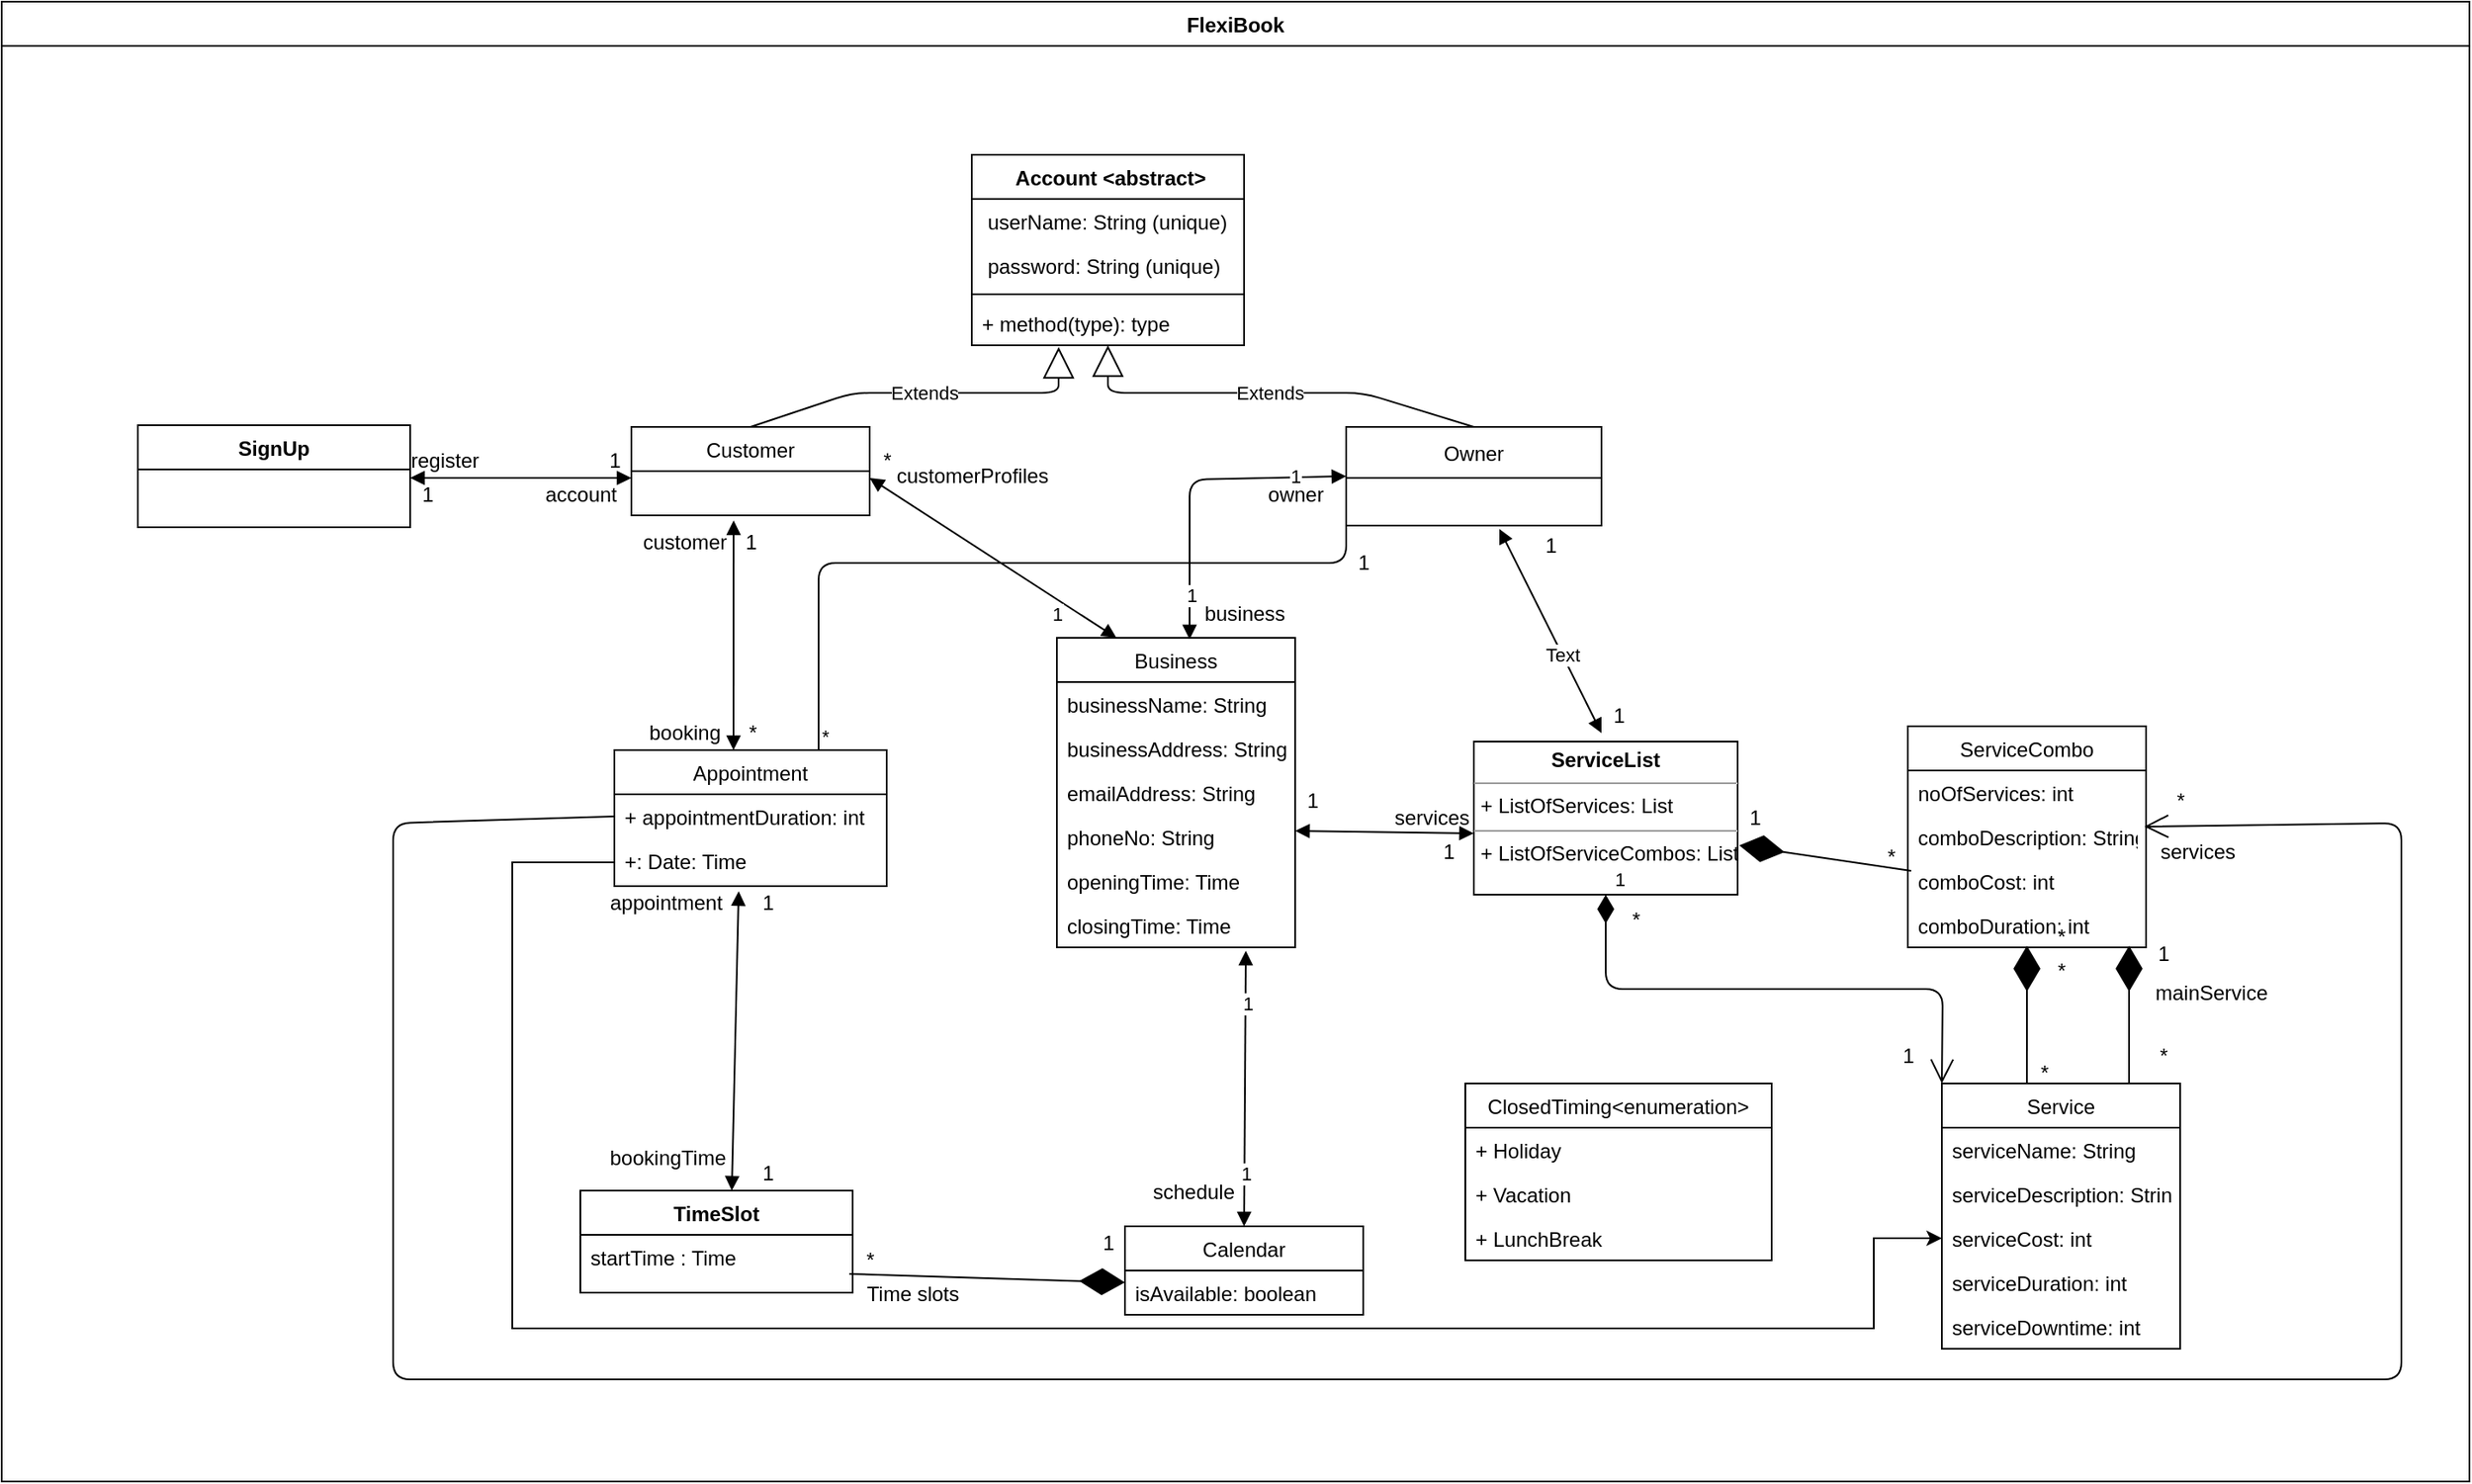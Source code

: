 <mxfile version="13.7.6" type="github">
  <diagram id="C5RBs43oDa-KdzZeNtuy" name="Page-1">
    <mxGraphModel dx="1897" dy="1768" grid="1" gridSize="10" guides="1" tooltips="1" connect="1" arrows="1" fold="1" page="1" pageScale="1" pageWidth="827" pageHeight="1169" math="0" shadow="0">
      <root>
        <mxCell id="WIyWlLk6GJQsqaUBKTNV-0" />
        <mxCell id="WIyWlLk6GJQsqaUBKTNV-1" parent="WIyWlLk6GJQsqaUBKTNV-0" />
        <mxCell id="4uIu9ykmhGfuSScnUjSW-2" value=" Account &lt;abstract&gt;" style="swimlane;fontStyle=1;align=center;verticalAlign=top;childLayout=stackLayout;horizontal=1;startSize=26;horizontalStack=0;resizeParent=1;resizeParentMax=0;resizeLast=0;collapsible=1;marginBottom=0;" parent="WIyWlLk6GJQsqaUBKTNV-1" vertex="1">
          <mxGeometry x="340" y="20" width="160" height="112" as="geometry" />
        </mxCell>
        <mxCell id="4uIu9ykmhGfuSScnUjSW-3" value=" userName: String (unique)" style="text;strokeColor=none;fillColor=none;align=left;verticalAlign=top;spacingLeft=4;spacingRight=4;overflow=hidden;rotatable=0;points=[[0,0.5],[1,0.5]];portConstraint=eastwest;" parent="4uIu9ykmhGfuSScnUjSW-2" vertex="1">
          <mxGeometry y="26" width="160" height="26" as="geometry" />
        </mxCell>
        <mxCell id="4uIu9ykmhGfuSScnUjSW-35" value=" password: String (unique)" style="text;strokeColor=none;fillColor=none;align=left;verticalAlign=top;spacingLeft=4;spacingRight=4;overflow=hidden;rotatable=0;points=[[0,0.5],[1,0.5]];portConstraint=eastwest;" parent="4uIu9ykmhGfuSScnUjSW-2" vertex="1">
          <mxGeometry y="52" width="160" height="26" as="geometry" />
        </mxCell>
        <mxCell id="4uIu9ykmhGfuSScnUjSW-4" value="" style="line;strokeWidth=1;fillColor=none;align=left;verticalAlign=middle;spacingTop=-1;spacingLeft=3;spacingRight=3;rotatable=0;labelPosition=right;points=[];portConstraint=eastwest;" parent="4uIu9ykmhGfuSScnUjSW-2" vertex="1">
          <mxGeometry y="78" width="160" height="8" as="geometry" />
        </mxCell>
        <mxCell id="4uIu9ykmhGfuSScnUjSW-5" value="+ method(type): type" style="text;strokeColor=none;fillColor=none;align=left;verticalAlign=top;spacingLeft=4;spacingRight=4;overflow=hidden;rotatable=0;points=[[0,0.5],[1,0.5]];portConstraint=eastwest;" parent="4uIu9ykmhGfuSScnUjSW-2" vertex="1">
          <mxGeometry y="86" width="160" height="26" as="geometry" />
        </mxCell>
        <mxCell id="_-MEUpcnaaFTLm9YJ5IT-0" value="Extends" style="endArrow=block;endSize=16;endFill=0;html=1;exitX=0.5;exitY=0;exitDx=0;exitDy=0;entryX=0.319;entryY=1.038;entryDx=0;entryDy=0;entryPerimeter=0;" parent="WIyWlLk6GJQsqaUBKTNV-1" source="4uIu9ykmhGfuSScnUjSW-6" target="4uIu9ykmhGfuSScnUjSW-5" edge="1">
          <mxGeometry width="160" relative="1" as="geometry">
            <mxPoint x="280" y="160" as="sourcePoint" />
            <mxPoint x="440" y="160" as="targetPoint" />
            <Array as="points">
              <mxPoint x="270" y="160" />
              <mxPoint x="391" y="160" />
            </Array>
          </mxGeometry>
        </mxCell>
        <mxCell id="_-MEUpcnaaFTLm9YJ5IT-1" value="Extends" style="endArrow=block;endSize=16;endFill=0;html=1;exitX=0.5;exitY=0;exitDx=0;exitDy=0;" parent="WIyWlLk6GJQsqaUBKTNV-1" source="4uIu9ykmhGfuSScnUjSW-10" target="4uIu9ykmhGfuSScnUjSW-2" edge="1">
          <mxGeometry width="160" relative="1" as="geometry">
            <mxPoint x="550" y="90" as="sourcePoint" />
            <mxPoint x="710" y="90" as="targetPoint" />
            <Array as="points">
              <mxPoint x="570" y="160" />
              <mxPoint x="420" y="160" />
            </Array>
            <mxPoint as="offset" />
          </mxGeometry>
        </mxCell>
        <mxCell id="_-MEUpcnaaFTLm9YJ5IT-2" value="" style="endArrow=block;startArrow=block;endFill=1;startFill=1;html=1;exitX=0.557;exitY=0.005;exitDx=0;exitDy=0;exitPerimeter=0;entryX=0;entryY=0.5;entryDx=0;entryDy=0;" parent="WIyWlLk6GJQsqaUBKTNV-1" source="4uIu9ykmhGfuSScnUjSW-14" target="4uIu9ykmhGfuSScnUjSW-10" edge="1">
          <mxGeometry width="160" relative="1" as="geometry">
            <mxPoint x="380" y="260" as="sourcePoint" />
            <mxPoint x="538.95" y="210.988" as="targetPoint" />
            <Array as="points">
              <mxPoint x="468" y="211" />
            </Array>
          </mxGeometry>
        </mxCell>
        <mxCell id="_-MEUpcnaaFTLm9YJ5IT-3" value="1" style="edgeLabel;html=1;align=center;verticalAlign=middle;resizable=0;points=[];" parent="_-MEUpcnaaFTLm9YJ5IT-2" vertex="1" connectable="0">
          <mxGeometry x="0.675" y="1" relative="1" as="geometry">
            <mxPoint as="offset" />
          </mxGeometry>
        </mxCell>
        <mxCell id="_-MEUpcnaaFTLm9YJ5IT-4" value="1" style="edgeLabel;html=1;align=center;verticalAlign=middle;resizable=0;points=[];" parent="_-MEUpcnaaFTLm9YJ5IT-2" vertex="1" connectable="0">
          <mxGeometry x="-0.715" y="-1" relative="1" as="geometry">
            <mxPoint as="offset" />
          </mxGeometry>
        </mxCell>
        <mxCell id="_-MEUpcnaaFTLm9YJ5IT-11" value="" style="endArrow=block;startArrow=block;endFill=1;startFill=1;html=1;entryX=0.5;entryY=0;entryDx=0;entryDy=0;exitX=0.793;exitY=1.077;exitDx=0;exitDy=0;exitPerimeter=0;" parent="WIyWlLk6GJQsqaUBKTNV-1" source="4uIu9ykmhGfuSScnUjSW-17" target="4uIu9ykmhGfuSScnUjSW-30" edge="1">
          <mxGeometry width="160" relative="1" as="geometry">
            <mxPoint x="310" y="340" as="sourcePoint" />
            <mxPoint x="470" y="340" as="targetPoint" />
          </mxGeometry>
        </mxCell>
        <mxCell id="_-MEUpcnaaFTLm9YJ5IT-13" value="1" style="edgeLabel;html=1;align=center;verticalAlign=middle;resizable=0;points=[];" parent="_-MEUpcnaaFTLm9YJ5IT-11" vertex="1" connectable="0">
          <mxGeometry x="0.618" y="1" relative="1" as="geometry">
            <mxPoint as="offset" />
          </mxGeometry>
        </mxCell>
        <mxCell id="_-MEUpcnaaFTLm9YJ5IT-14" value="1" style="edgeLabel;html=1;align=center;verticalAlign=middle;resizable=0;points=[];" parent="_-MEUpcnaaFTLm9YJ5IT-11" vertex="1" connectable="0">
          <mxGeometry x="-0.618" y="1" relative="1" as="geometry">
            <mxPoint as="offset" />
          </mxGeometry>
        </mxCell>
        <mxCell id="BtP4Y1UAHiLXtkDwJknN-4" value="" style="endArrow=diamondThin;endFill=1;endSize=24;html=1;entryX=0.5;entryY=0.962;entryDx=0;entryDy=0;entryPerimeter=0;exitX=0.357;exitY=0;exitDx=0;exitDy=0;exitPerimeter=0;" parent="WIyWlLk6GJQsqaUBKTNV-1" source="4uIu9ykmhGfuSScnUjSW-22" target="4uIu9ykmhGfuSScnUjSW-29" edge="1">
          <mxGeometry width="160" relative="1" as="geometry">
            <mxPoint x="900" y="620" as="sourcePoint" />
            <mxPoint x="680" y="440" as="targetPoint" />
          </mxGeometry>
        </mxCell>
        <mxCell id="BtP4Y1UAHiLXtkDwJknN-15" value="" style="endArrow=block;startArrow=block;endFill=1;startFill=1;html=1;exitX=0.429;exitY=1.115;exitDx=0;exitDy=0;exitPerimeter=0;" parent="WIyWlLk6GJQsqaUBKTNV-1" edge="1">
          <mxGeometry width="160" relative="1" as="geometry">
            <mxPoint x="200.06" y="234.99" as="sourcePoint" />
            <mxPoint x="200" y="370" as="targetPoint" />
          </mxGeometry>
        </mxCell>
        <mxCell id="BtP4Y1UAHiLXtkDwJknN-16" value="" style="endArrow=diamondThin;endFill=1;endSize=24;html=1;entryX=0;entryY=0.269;entryDx=0;entryDy=0;entryPerimeter=0;exitX=-0.1;exitY=0.9;exitDx=0;exitDy=0;exitPerimeter=0;" parent="WIyWlLk6GJQsqaUBKTNV-1" source="BtP4Y1UAHiLXtkDwJknN-19" target="4uIu9ykmhGfuSScnUjSW-32" edge="1">
          <mxGeometry width="160" relative="1" as="geometry">
            <mxPoint x="320" y="680" as="sourcePoint" />
            <mxPoint x="390" y="680" as="targetPoint" />
          </mxGeometry>
        </mxCell>
        <mxCell id="BtP4Y1UAHiLXtkDwJknN-19" value="*" style="text;html=1;align=center;verticalAlign=middle;resizable=0;points=[];autosize=1;" parent="WIyWlLk6GJQsqaUBKTNV-1" vertex="1">
          <mxGeometry x="270" y="660" width="20" height="20" as="geometry" />
        </mxCell>
        <mxCell id="BtP4Y1UAHiLXtkDwJknN-20" value="1" style="text;html=1;align=center;verticalAlign=middle;resizable=0;points=[];autosize=1;" parent="WIyWlLk6GJQsqaUBKTNV-1" vertex="1">
          <mxGeometry x="410" y="650" width="20" height="20" as="geometry" />
        </mxCell>
        <mxCell id="BtP4Y1UAHiLXtkDwJknN-21" value="1" style="text;html=1;align=center;verticalAlign=middle;resizable=0;points=[];autosize=1;" parent="WIyWlLk6GJQsqaUBKTNV-1" vertex="1">
          <mxGeometry x="210" y="609" width="20" height="20" as="geometry" />
        </mxCell>
        <mxCell id="BtP4Y1UAHiLXtkDwJknN-11" value="TimeSlot" style="swimlane;fontStyle=1;align=center;verticalAlign=top;childLayout=stackLayout;horizontal=1;startSize=26;horizontalStack=0;resizeParent=1;resizeParentMax=0;resizeLast=0;collapsible=1;marginBottom=0;" parent="WIyWlLk6GJQsqaUBKTNV-1" vertex="1">
          <mxGeometry x="110" y="629" width="160" height="60" as="geometry" />
        </mxCell>
        <mxCell id="BtP4Y1UAHiLXtkDwJknN-12" value="startTime : Time&#xa;" style="text;strokeColor=none;fillColor=none;align=left;verticalAlign=top;spacingLeft=4;spacingRight=4;overflow=hidden;rotatable=0;points=[[0,0.5],[1,0.5]];portConstraint=eastwest;" parent="BtP4Y1UAHiLXtkDwJknN-11" vertex="1">
          <mxGeometry y="26" width="160" height="34" as="geometry" />
        </mxCell>
        <mxCell id="4uIu9ykmhGfuSScnUjSW-6" value="Customer" style="swimlane;fontStyle=0;childLayout=stackLayout;horizontal=1;startSize=26;fillColor=none;horizontalStack=0;resizeParent=1;resizeParentMax=0;resizeLast=0;collapsible=1;marginBottom=0;" parent="WIyWlLk6GJQsqaUBKTNV-1" vertex="1">
          <mxGeometry x="140" y="180" width="140" height="52" as="geometry" />
        </mxCell>
        <mxCell id="BtP4Y1UAHiLXtkDwJknN-26" value="Time slots" style="text;html=1;align=center;verticalAlign=middle;resizable=0;points=[];autosize=1;" parent="WIyWlLk6GJQsqaUBKTNV-1" vertex="1">
          <mxGeometry x="270" y="680" width="70" height="20" as="geometry" />
        </mxCell>
        <mxCell id="BtP4Y1UAHiLXtkDwJknN-31" value="1" style="text;html=1;align=center;verticalAlign=middle;resizable=0;points=[];autosize=1;" parent="WIyWlLk6GJQsqaUBKTNV-1" vertex="1">
          <mxGeometry x="200" y="238" width="20" height="20" as="geometry" />
        </mxCell>
        <mxCell id="BtP4Y1UAHiLXtkDwJknN-32" value="customer" style="text;html=1;align=center;verticalAlign=middle;resizable=0;points=[];autosize=1;" parent="WIyWlLk6GJQsqaUBKTNV-1" vertex="1">
          <mxGeometry x="141" y="238" width="60" height="20" as="geometry" />
        </mxCell>
        <mxCell id="BtP4Y1UAHiLXtkDwJknN-33" value="bookingTime" style="text;html=1;align=center;verticalAlign=middle;resizable=0;points=[];autosize=1;" parent="WIyWlLk6GJQsqaUBKTNV-1" vertex="1">
          <mxGeometry x="121" y="600" width="80" height="20" as="geometry" />
        </mxCell>
        <mxCell id="BtP4Y1UAHiLXtkDwJknN-34" value="schedule" style="text;html=1;align=center;verticalAlign=middle;resizable=0;points=[];autosize=1;" parent="WIyWlLk6GJQsqaUBKTNV-1" vertex="1">
          <mxGeometry x="440" y="620" width="60" height="20" as="geometry" />
        </mxCell>
        <mxCell id="4uIu9ykmhGfuSScnUjSW-14" value="Business" style="swimlane;fontStyle=0;childLayout=stackLayout;horizontal=1;startSize=26;fillColor=none;horizontalStack=0;resizeParent=1;resizeParentMax=0;resizeLast=0;collapsible=1;marginBottom=0;" parent="WIyWlLk6GJQsqaUBKTNV-1" vertex="1">
          <mxGeometry x="390" y="304" width="140" height="182" as="geometry" />
        </mxCell>
        <mxCell id="4uIu9ykmhGfuSScnUjSW-15" value="businessName: String" style="text;strokeColor=none;fillColor=none;align=left;verticalAlign=top;spacingLeft=4;spacingRight=4;overflow=hidden;rotatable=0;points=[[0,0.5],[1,0.5]];portConstraint=eastwest;" parent="4uIu9ykmhGfuSScnUjSW-14" vertex="1">
          <mxGeometry y="26" width="140" height="26" as="geometry" />
        </mxCell>
        <mxCell id="4uIu9ykmhGfuSScnUjSW-16" value="businessAddress: String&#xa;" style="text;strokeColor=none;fillColor=none;align=left;verticalAlign=top;spacingLeft=4;spacingRight=4;overflow=hidden;rotatable=0;points=[[0,0.5],[1,0.5]];portConstraint=eastwest;" parent="4uIu9ykmhGfuSScnUjSW-14" vertex="1">
          <mxGeometry y="52" width="140" height="26" as="geometry" />
        </mxCell>
        <mxCell id="4uIu9ykmhGfuSScnUjSW-37" value="emailAddress: String&#xa;" style="text;strokeColor=none;fillColor=none;align=left;verticalAlign=top;spacingLeft=4;spacingRight=4;overflow=hidden;rotatable=0;points=[[0,0.5],[1,0.5]];portConstraint=eastwest;" parent="4uIu9ykmhGfuSScnUjSW-14" vertex="1">
          <mxGeometry y="78" width="140" height="26" as="geometry" />
        </mxCell>
        <mxCell id="4uIu9ykmhGfuSScnUjSW-38" value="phoneNo: String&#xa;" style="text;strokeColor=none;fillColor=none;align=left;verticalAlign=top;spacingLeft=4;spacingRight=4;overflow=hidden;rotatable=0;points=[[0,0.5],[1,0.5]];portConstraint=eastwest;" parent="4uIu9ykmhGfuSScnUjSW-14" vertex="1">
          <mxGeometry y="104" width="140" height="26" as="geometry" />
        </mxCell>
        <mxCell id="4uIu9ykmhGfuSScnUjSW-39" value="openingTime: Time" style="text;strokeColor=none;fillColor=none;align=left;verticalAlign=top;spacingLeft=4;spacingRight=4;overflow=hidden;rotatable=0;points=[[0,0.5],[1,0.5]];portConstraint=eastwest;" parent="4uIu9ykmhGfuSScnUjSW-14" vertex="1">
          <mxGeometry y="130" width="140" height="26" as="geometry" />
        </mxCell>
        <mxCell id="4uIu9ykmhGfuSScnUjSW-17" value="closingTime: Time" style="text;strokeColor=none;fillColor=none;align=left;verticalAlign=top;spacingLeft=4;spacingRight=4;overflow=hidden;rotatable=0;points=[[0,0.5],[1,0.5]];portConstraint=eastwest;" parent="4uIu9ykmhGfuSScnUjSW-14" vertex="1">
          <mxGeometry y="156" width="140" height="26" as="geometry" />
        </mxCell>
        <mxCell id="4uIu9ykmhGfuSScnUjSW-30" value="Calendar" style="swimlane;fontStyle=0;childLayout=stackLayout;horizontal=1;startSize=26;fillColor=none;horizontalStack=0;resizeParent=1;resizeParentMax=0;resizeLast=0;collapsible=1;marginBottom=0;" parent="WIyWlLk6GJQsqaUBKTNV-1" vertex="1">
          <mxGeometry x="430" y="650" width="140" height="52" as="geometry">
            <mxRectangle x="430" y="650" width="80" height="26" as="alternateBounds" />
          </mxGeometry>
        </mxCell>
        <mxCell id="4uIu9ykmhGfuSScnUjSW-32" value="isAvailable: boolean&#xa;" style="text;strokeColor=none;fillColor=none;align=left;verticalAlign=top;spacingLeft=4;spacingRight=4;overflow=hidden;rotatable=0;points=[[0,0.5],[1,0.5]];portConstraint=eastwest;" parent="4uIu9ykmhGfuSScnUjSW-30" vertex="1">
          <mxGeometry y="26" width="140" height="26" as="geometry" />
        </mxCell>
        <mxCell id="WlaKlFpDbUumGwBYGN6e-10" value="&lt;p style=&quot;margin: 0px ; margin-top: 4px ; text-align: center&quot;&gt;&lt;b&gt;ServiceList&lt;/b&gt;&lt;/p&gt;&lt;hr size=&quot;1&quot;&gt;&lt;p style=&quot;margin: 0px ; margin-left: 4px&quot;&gt;+ ListOfServices: List&lt;/p&gt;&lt;hr size=&quot;1&quot;&gt;&lt;p style=&quot;margin: 0px ; margin-left: 4px&quot;&gt;+ ListOfServiceCombos: List&lt;/p&gt;" style="verticalAlign=top;align=left;overflow=fill;fontSize=12;fontFamily=Helvetica;html=1;" parent="WIyWlLk6GJQsqaUBKTNV-1" vertex="1">
          <mxGeometry x="635" y="365" width="155" height="90" as="geometry" />
        </mxCell>
        <mxCell id="WlaKlFpDbUumGwBYGN6e-11" value="*" style="text;html=1;align=center;verticalAlign=middle;resizable=0;points=[];autosize=1;" parent="WIyWlLk6GJQsqaUBKTNV-1" vertex="1">
          <mxGeometry x="960" y="550" width="20" height="20" as="geometry" />
        </mxCell>
        <mxCell id="WlaKlFpDbUumGwBYGN6e-12" value="*" style="text;html=1;align=center;verticalAlign=middle;resizable=0;points=[];autosize=1;" parent="WIyWlLk6GJQsqaUBKTNV-1" vertex="1">
          <mxGeometry x="970" y="470" width="20" height="20" as="geometry" />
        </mxCell>
        <mxCell id="WlaKlFpDbUumGwBYGN6e-14" value="" style="endArrow=diamondThin;endFill=1;endSize=24;html=1;entryX=1.006;entryY=0.678;entryDx=0;entryDy=0;entryPerimeter=0;exitX=0.014;exitY=0.269;exitDx=0;exitDy=0;exitPerimeter=0;" parent="WIyWlLk6GJQsqaUBKTNV-1" source="4uIu9ykmhGfuSScnUjSW-28" target="WlaKlFpDbUumGwBYGN6e-10" edge="1">
          <mxGeometry width="160" relative="1" as="geometry">
            <mxPoint x="880" y="427" as="sourcePoint" />
            <mxPoint x="930" y="410.5" as="targetPoint" />
          </mxGeometry>
        </mxCell>
        <mxCell id="WlaKlFpDbUumGwBYGN6e-15" value="1" style="text;html=1;align=center;verticalAlign=middle;resizable=0;points=[];autosize=1;" parent="WIyWlLk6GJQsqaUBKTNV-1" vertex="1">
          <mxGeometry x="790" y="400" width="20" height="20" as="geometry" />
        </mxCell>
        <mxCell id="WlaKlFpDbUumGwBYGN6e-16" value="*" style="text;html=1;align=center;verticalAlign=middle;resizable=0;points=[];autosize=1;" parent="WIyWlLk6GJQsqaUBKTNV-1" vertex="1">
          <mxGeometry x="870" y="423" width="20" height="20" as="geometry" />
        </mxCell>
        <mxCell id="4uIu9ykmhGfuSScnUjSW-10" value="Owner" style="swimlane;fontStyle=0;childLayout=stackLayout;horizontal=1;startSize=30;fillColor=none;horizontalStack=0;resizeParent=1;resizeParentMax=0;resizeLast=0;collapsible=1;marginBottom=0;" parent="WIyWlLk6GJQsqaUBKTNV-1" vertex="1">
          <mxGeometry x="560" y="180" width="150" height="58" as="geometry">
            <mxRectangle x="560" y="180" width="70" height="30" as="alternateBounds" />
          </mxGeometry>
        </mxCell>
        <mxCell id="WlaKlFpDbUumGwBYGN6e-18" value="owner" style="text;html=1;align=center;verticalAlign=middle;resizable=0;points=[];autosize=1;" parent="WIyWlLk6GJQsqaUBKTNV-1" vertex="1">
          <mxGeometry x="505" y="210" width="50" height="20" as="geometry" />
        </mxCell>
        <mxCell id="WlaKlFpDbUumGwBYGN6e-19" value="business" style="text;html=1;align=center;verticalAlign=middle;resizable=0;points=[];autosize=1;" parent="WIyWlLk6GJQsqaUBKTNV-1" vertex="1">
          <mxGeometry x="470" y="280" width="60" height="20" as="geometry" />
        </mxCell>
        <mxCell id="WlaKlFpDbUumGwBYGN6e-22" value="" style="endArrow=block;startArrow=block;endFill=1;startFill=1;html=1;entryX=0;entryY=0.6;entryDx=0;entryDy=0;entryPerimeter=0;" parent="WIyWlLk6GJQsqaUBKTNV-1" target="WlaKlFpDbUumGwBYGN6e-10" edge="1">
          <mxGeometry width="160" relative="1" as="geometry">
            <mxPoint x="530" y="417.5" as="sourcePoint" />
            <mxPoint x="620" y="418" as="targetPoint" />
          </mxGeometry>
        </mxCell>
        <mxCell id="WlaKlFpDbUumGwBYGN6e-23" value="1" style="text;html=1;align=center;verticalAlign=middle;resizable=0;points=[];autosize=1;" parent="WIyWlLk6GJQsqaUBKTNV-1" vertex="1">
          <mxGeometry x="530" y="390" width="20" height="20" as="geometry" />
        </mxCell>
        <mxCell id="WlaKlFpDbUumGwBYGN6e-24" value="1" style="text;html=1;align=center;verticalAlign=middle;resizable=0;points=[];autosize=1;" parent="WIyWlLk6GJQsqaUBKTNV-1" vertex="1">
          <mxGeometry x="610" y="420" width="20" height="20" as="geometry" />
        </mxCell>
        <mxCell id="WlaKlFpDbUumGwBYGN6e-27" value="*" style="text;html=1;align=center;verticalAlign=middle;resizable=0;points=[];autosize=1;" parent="WIyWlLk6GJQsqaUBKTNV-1" vertex="1">
          <mxGeometry x="1040" y="390" width="20" height="20" as="geometry" />
        </mxCell>
        <mxCell id="WlaKlFpDbUumGwBYGN6e-29" value="" style="endArrow=open;endFill=1;endSize=12;html=1;entryX=-0.017;entryY=-0.25;entryDx=0;entryDy=0;entryPerimeter=0;exitX=0;exitY=0.5;exitDx=0;exitDy=0;" parent="WIyWlLk6GJQsqaUBKTNV-1" source="4uIu9ykmhGfuSScnUjSW-19" target="WlaKlFpDbUumGwBYGN6e-30" edge="1">
          <mxGeometry width="160" relative="1" as="geometry">
            <mxPoint y="740" as="sourcePoint" />
            <mxPoint x="1110" y="740" as="targetPoint" />
            <Array as="points">
              <mxPoint y="413" />
              <mxPoint y="740" />
              <mxPoint x="1180" y="740" />
              <mxPoint x="1180" y="413" />
            </Array>
          </mxGeometry>
        </mxCell>
        <mxCell id="WlaKlFpDbUumGwBYGN6e-30" value="services" style="text;html=1;align=center;verticalAlign=middle;resizable=0;points=[];autosize=1;" parent="WIyWlLk6GJQsqaUBKTNV-1" vertex="1">
          <mxGeometry x="1030" y="420" width="60" height="20" as="geometry" />
        </mxCell>
        <mxCell id="4uIu9ykmhGfuSScnUjSW-18" value="Appointment" style="swimlane;fontStyle=0;childLayout=stackLayout;horizontal=1;startSize=26;fillColor=none;horizontalStack=0;resizeParent=1;resizeParentMax=0;resizeLast=0;collapsible=1;marginBottom=0;" parent="WIyWlLk6GJQsqaUBKTNV-1" vertex="1">
          <mxGeometry x="130" y="370" width="160" height="80" as="geometry" />
        </mxCell>
        <mxCell id="4uIu9ykmhGfuSScnUjSW-19" value="+ appointmentDuration: int" style="text;strokeColor=none;fillColor=none;align=left;verticalAlign=top;spacingLeft=4;spacingRight=4;overflow=hidden;rotatable=0;points=[[0,0.5],[1,0.5]];portConstraint=eastwest;" parent="4uIu9ykmhGfuSScnUjSW-18" vertex="1">
          <mxGeometry y="26" width="160" height="26" as="geometry" />
        </mxCell>
        <mxCell id="4uIu9ykmhGfuSScnUjSW-20" value="+: Date: Time" style="text;strokeColor=none;fillColor=none;align=left;verticalAlign=top;spacingLeft=4;spacingRight=4;overflow=hidden;rotatable=0;points=[[0,0.5],[1,0.5]];portConstraint=eastwest;" parent="4uIu9ykmhGfuSScnUjSW-18" vertex="1">
          <mxGeometry y="52" width="160" height="28" as="geometry" />
        </mxCell>
        <mxCell id="WlaKlFpDbUumGwBYGN6e-36" value="" style="endArrow=block;startArrow=block;endFill=1;startFill=1;html=1;exitX=1.038;exitY=0.15;exitDx=0;exitDy=0;exitPerimeter=0;" parent="WIyWlLk6GJQsqaUBKTNV-1" source="WlaKlFpDbUumGwBYGN6e-38" edge="1">
          <mxGeometry width="160" relative="1" as="geometry">
            <mxPoint x="211.12" y="476.988" as="sourcePoint" />
            <mxPoint x="199.0" y="629.0" as="targetPoint" />
          </mxGeometry>
        </mxCell>
        <mxCell id="WlaKlFpDbUumGwBYGN6e-37" value="booking" style="text;html=1;align=center;verticalAlign=middle;resizable=0;points=[];autosize=1;" parent="WIyWlLk6GJQsqaUBKTNV-1" vertex="1">
          <mxGeometry x="141" y="350" width="60" height="20" as="geometry" />
        </mxCell>
        <mxCell id="WlaKlFpDbUumGwBYGN6e-38" value="appointment" style="text;html=1;align=center;verticalAlign=middle;resizable=0;points=[];autosize=1;" parent="WIyWlLk6GJQsqaUBKTNV-1" vertex="1">
          <mxGeometry x="120" y="450" width="80" height="20" as="geometry" />
        </mxCell>
        <mxCell id="WlaKlFpDbUumGwBYGN6e-39" value="1" style="text;html=1;align=center;verticalAlign=middle;resizable=0;points=[];autosize=1;" parent="WIyWlLk6GJQsqaUBKTNV-1" vertex="1">
          <mxGeometry x="210" y="450" width="20" height="20" as="geometry" />
        </mxCell>
        <mxCell id="WlaKlFpDbUumGwBYGN6e-40" value="*" style="text;html=1;align=center;verticalAlign=middle;resizable=0;points=[];autosize=1;" parent="WIyWlLk6GJQsqaUBKTNV-1" vertex="1">
          <mxGeometry x="201" y="350" width="20" height="20" as="geometry" />
        </mxCell>
        <mxCell id="WlaKlFpDbUumGwBYGN6e-31" value="SignUp" style="swimlane;fontStyle=1;align=center;verticalAlign=top;childLayout=stackLayout;horizontal=1;startSize=26;horizontalStack=0;resizeParent=1;resizeParentMax=0;resizeLast=0;collapsible=1;marginBottom=0;" parent="WIyWlLk6GJQsqaUBKTNV-1" vertex="1">
          <mxGeometry x="-150" y="179" width="160" height="60" as="geometry" />
        </mxCell>
        <mxCell id="WlaKlFpDbUumGwBYGN6e-75" value="" style="endArrow=block;startArrow=block;endFill=1;startFill=1;html=1;" parent="WlaKlFpDbUumGwBYGN6e-31" edge="1">
          <mxGeometry width="160" relative="1" as="geometry">
            <mxPoint x="160" y="31" as="sourcePoint" />
            <mxPoint x="290" y="31" as="targetPoint" />
          </mxGeometry>
        </mxCell>
        <mxCell id="WlaKlFpDbUumGwBYGN6e-42" value="register" style="text;html=1;align=center;verticalAlign=middle;resizable=0;points=[];autosize=1;" parent="WIyWlLk6GJQsqaUBKTNV-1" vertex="1">
          <mxGeometry y="190" width="60" height="20" as="geometry" />
        </mxCell>
        <mxCell id="WlaKlFpDbUumGwBYGN6e-61" value="" style="endArrow=block;startArrow=block;endFill=1;startFill=1;html=1;entryX=0.25;entryY=0;entryDx=0;entryDy=0;" parent="WIyWlLk6GJQsqaUBKTNV-1" target="4uIu9ykmhGfuSScnUjSW-14" edge="1">
          <mxGeometry width="160" relative="1" as="geometry">
            <mxPoint x="280" y="210" as="sourcePoint" />
            <mxPoint x="440" y="210" as="targetPoint" />
          </mxGeometry>
        </mxCell>
        <mxCell id="WlaKlFpDbUumGwBYGN6e-63" value="1" style="edgeLabel;html=1;align=center;verticalAlign=middle;resizable=0;points=[];" parent="WlaKlFpDbUumGwBYGN6e-61" vertex="1" connectable="0">
          <mxGeometry x="0.762" y="-1" relative="1" as="geometry">
            <mxPoint x="-17" y="-3.52" as="offset" />
          </mxGeometry>
        </mxCell>
        <mxCell id="WlaKlFpDbUumGwBYGN6e-62" value="*" style="text;html=1;align=center;verticalAlign=middle;resizable=0;points=[];autosize=1;" parent="WIyWlLk6GJQsqaUBKTNV-1" vertex="1">
          <mxGeometry x="280" y="190" width="20" height="20" as="geometry" />
        </mxCell>
        <mxCell id="WlaKlFpDbUumGwBYGN6e-64" value="customerProfiles" style="text;html=1;align=center;verticalAlign=middle;resizable=0;points=[];autosize=1;" parent="WIyWlLk6GJQsqaUBKTNV-1" vertex="1">
          <mxGeometry x="290" y="199" width="100" height="20" as="geometry" />
        </mxCell>
        <mxCell id="WlaKlFpDbUumGwBYGN6e-5" value="ClosedTiming&lt;enumeration&gt;" style="swimlane;fontStyle=0;childLayout=stackLayout;horizontal=1;startSize=26;fillColor=none;horizontalStack=0;resizeParent=1;resizeParentMax=0;resizeLast=0;collapsible=1;marginBottom=0;" parent="WIyWlLk6GJQsqaUBKTNV-1" vertex="1">
          <mxGeometry x="630" y="566" width="180" height="104" as="geometry" />
        </mxCell>
        <mxCell id="WlaKlFpDbUumGwBYGN6e-6" value="+ Holiday" style="text;strokeColor=none;fillColor=none;align=left;verticalAlign=top;spacingLeft=4;spacingRight=4;overflow=hidden;rotatable=0;points=[[0,0.5],[1,0.5]];portConstraint=eastwest;" parent="WlaKlFpDbUumGwBYGN6e-5" vertex="1">
          <mxGeometry y="26" width="180" height="26" as="geometry" />
        </mxCell>
        <mxCell id="WlaKlFpDbUumGwBYGN6e-7" value="+ Vacation" style="text;strokeColor=none;fillColor=none;align=left;verticalAlign=top;spacingLeft=4;spacingRight=4;overflow=hidden;rotatable=0;points=[[0,0.5],[1,0.5]];portConstraint=eastwest;" parent="WlaKlFpDbUumGwBYGN6e-5" vertex="1">
          <mxGeometry y="52" width="180" height="26" as="geometry" />
        </mxCell>
        <mxCell id="WlaKlFpDbUumGwBYGN6e-8" value="+ LunchBreak" style="text;strokeColor=none;fillColor=none;align=left;verticalAlign=top;spacingLeft=4;spacingRight=4;overflow=hidden;rotatable=0;points=[[0,0.5],[1,0.5]];portConstraint=eastwest;" parent="WlaKlFpDbUumGwBYGN6e-5" vertex="1">
          <mxGeometry y="78" width="180" height="26" as="geometry" />
        </mxCell>
        <mxCell id="WlaKlFpDbUumGwBYGN6e-76" value="1" style="text;html=1;align=center;verticalAlign=middle;resizable=0;points=[];autosize=1;" parent="WIyWlLk6GJQsqaUBKTNV-1" vertex="1">
          <mxGeometry x="10" y="210" width="20" height="20" as="geometry" />
        </mxCell>
        <mxCell id="WlaKlFpDbUumGwBYGN6e-77" value="1" style="text;html=1;align=center;verticalAlign=middle;resizable=0;points=[];autosize=1;" parent="WIyWlLk6GJQsqaUBKTNV-1" vertex="1">
          <mxGeometry x="120" y="190" width="20" height="20" as="geometry" />
        </mxCell>
        <mxCell id="WlaKlFpDbUumGwBYGN6e-78" value="account" style="text;html=1;align=center;verticalAlign=middle;resizable=0;points=[];autosize=1;" parent="WIyWlLk6GJQsqaUBKTNV-1" vertex="1">
          <mxGeometry x="80" y="210" width="60" height="20" as="geometry" />
        </mxCell>
        <mxCell id="WlaKlFpDbUumGwBYGN6e-79" value="services" style="text;html=1;align=center;verticalAlign=middle;resizable=0;points=[];autosize=1;" parent="WIyWlLk6GJQsqaUBKTNV-1" vertex="1">
          <mxGeometry x="580" y="400" width="60" height="20" as="geometry" />
        </mxCell>
        <mxCell id="4uIu9ykmhGfuSScnUjSW-26" value="ServiceCombo" style="swimlane;fontStyle=0;childLayout=stackLayout;horizontal=1;startSize=26;fillColor=none;horizontalStack=0;resizeParent=1;resizeParentMax=0;resizeLast=0;collapsible=1;marginBottom=0;" parent="WIyWlLk6GJQsqaUBKTNV-1" vertex="1">
          <mxGeometry x="890" y="356" width="140" height="130" as="geometry" />
        </mxCell>
        <mxCell id="cQoSILmsu1ytYs-3PiCt-2" value="noOfServices: int" style="text;strokeColor=none;fillColor=none;align=left;verticalAlign=top;spacingLeft=4;spacingRight=4;overflow=hidden;rotatable=0;points=[[0,0.5],[1,0.5]];portConstraint=eastwest;" parent="4uIu9ykmhGfuSScnUjSW-26" vertex="1">
          <mxGeometry y="26" width="140" height="26" as="geometry" />
        </mxCell>
        <mxCell id="4uIu9ykmhGfuSScnUjSW-27" value="comboDescription: String" style="text;strokeColor=none;fillColor=none;align=left;verticalAlign=top;spacingLeft=4;spacingRight=4;overflow=hidden;rotatable=0;points=[[0,0.5],[1,0.5]];portConstraint=eastwest;" parent="4uIu9ykmhGfuSScnUjSW-26" vertex="1">
          <mxGeometry y="52" width="140" height="26" as="geometry" />
        </mxCell>
        <mxCell id="4uIu9ykmhGfuSScnUjSW-28" value="comboCost: int" style="text;strokeColor=none;fillColor=none;align=left;verticalAlign=top;spacingLeft=4;spacingRight=4;overflow=hidden;rotatable=0;points=[[0,0.5],[1,0.5]];portConstraint=eastwest;" parent="4uIu9ykmhGfuSScnUjSW-26" vertex="1">
          <mxGeometry y="78" width="140" height="26" as="geometry" />
        </mxCell>
        <mxCell id="4uIu9ykmhGfuSScnUjSW-29" value="comboDuration: int" style="text;strokeColor=none;fillColor=none;align=left;verticalAlign=top;spacingLeft=4;spacingRight=4;overflow=hidden;rotatable=0;points=[[0,0.5],[1,0.5]];portConstraint=eastwest;" parent="4uIu9ykmhGfuSScnUjSW-26" vertex="1">
          <mxGeometry y="104" width="140" height="26" as="geometry" />
        </mxCell>
        <mxCell id="4uIu9ykmhGfuSScnUjSW-22" value="Service" style="swimlane;fontStyle=0;childLayout=stackLayout;horizontal=1;startSize=26;fillColor=none;horizontalStack=0;resizeParent=1;resizeParentMax=0;resizeLast=0;collapsible=1;marginBottom=0;" parent="WIyWlLk6GJQsqaUBKTNV-1" vertex="1">
          <mxGeometry x="910" y="566" width="140" height="156" as="geometry" />
        </mxCell>
        <mxCell id="4uIu9ykmhGfuSScnUjSW-23" value="serviceName: String" style="text;strokeColor=none;fillColor=none;align=left;verticalAlign=top;spacingLeft=4;spacingRight=4;overflow=hidden;rotatable=0;points=[[0,0.5],[1,0.5]];portConstraint=eastwest;" parent="4uIu9ykmhGfuSScnUjSW-22" vertex="1">
          <mxGeometry y="26" width="140" height="26" as="geometry" />
        </mxCell>
        <mxCell id="cQoSILmsu1ytYs-3PiCt-0" value="serviceDescription: String" style="text;strokeColor=none;fillColor=none;align=left;verticalAlign=top;spacingLeft=4;spacingRight=4;overflow=hidden;rotatable=0;points=[[0,0.5],[1,0.5]];portConstraint=eastwest;" parent="4uIu9ykmhGfuSScnUjSW-22" vertex="1">
          <mxGeometry y="52" width="140" height="26" as="geometry" />
        </mxCell>
        <mxCell id="4uIu9ykmhGfuSScnUjSW-24" value="serviceCost: int" style="text;strokeColor=none;fillColor=none;align=left;verticalAlign=top;spacingLeft=4;spacingRight=4;overflow=hidden;rotatable=0;points=[[0,0.5],[1,0.5]];portConstraint=eastwest;" parent="4uIu9ykmhGfuSScnUjSW-22" vertex="1">
          <mxGeometry y="78" width="140" height="26" as="geometry" />
        </mxCell>
        <mxCell id="4uIu9ykmhGfuSScnUjSW-25" value="serviceDuration: int" style="text;strokeColor=none;fillColor=none;align=left;verticalAlign=top;spacingLeft=4;spacingRight=4;overflow=hidden;rotatable=0;points=[[0,0.5],[1,0.5]];portConstraint=eastwest;" parent="4uIu9ykmhGfuSScnUjSW-22" vertex="1">
          <mxGeometry y="104" width="140" height="26" as="geometry" />
        </mxCell>
        <mxCell id="4uIu9ykmhGfuSScnUjSW-40" value="serviceDowntime: int" style="text;strokeColor=none;fillColor=none;align=left;verticalAlign=top;spacingLeft=4;spacingRight=4;overflow=hidden;rotatable=0;points=[[0,0.5],[1,0.5]];portConstraint=eastwest;" parent="4uIu9ykmhGfuSScnUjSW-22" vertex="1">
          <mxGeometry y="130" width="140" height="26" as="geometry" />
        </mxCell>
        <mxCell id="WlaKlFpDbUumGwBYGN6e-84" value="*" style="text;html=1;align=center;verticalAlign=middle;resizable=0;points=[];autosize=1;" parent="WIyWlLk6GJQsqaUBKTNV-1" vertex="1">
          <mxGeometry x="970" y="490" width="20" height="20" as="geometry" />
        </mxCell>
        <mxCell id="WlaKlFpDbUumGwBYGN6e-80" value="FlexiBook" style="swimlane;fontStyle=1;align=center;verticalAlign=top;childLayout=stackLayout;horizontal=1;startSize=26;horizontalStack=0;resizeParent=1;resizeParentMax=0;resizeLast=0;collapsible=1;marginBottom=0;" parent="WIyWlLk6GJQsqaUBKTNV-1" vertex="1">
          <mxGeometry x="-230" y="-70" width="1450" height="870" as="geometry" />
        </mxCell>
        <mxCell id="cgJBkoLS72vnVscK2Pf8-0" value="" style="endArrow=diamondThin;endFill=1;endSize=24;html=1;entryX=0.5;entryY=0.962;entryDx=0;entryDy=0;entryPerimeter=0;exitX=0.357;exitY=0;exitDx=0;exitDy=0;exitPerimeter=0;" edge="1" parent="WlaKlFpDbUumGwBYGN6e-80">
          <mxGeometry width="160" relative="1" as="geometry">
            <mxPoint x="1250" y="636" as="sourcePoint" />
            <mxPoint x="1250.02" y="555.012" as="targetPoint" />
          </mxGeometry>
        </mxCell>
        <mxCell id="cgJBkoLS72vnVscK2Pf8-5" value="1" style="endArrow=open;html=1;endSize=12;startArrow=diamondThin;startSize=14;startFill=1;edgeStyle=orthogonalEdgeStyle;align=left;verticalAlign=bottom;exitX=0.5;exitY=1;exitDx=0;exitDy=0;" edge="1" parent="WlaKlFpDbUumGwBYGN6e-80" source="WlaKlFpDbUumGwBYGN6e-10">
          <mxGeometry x="-1" y="3" relative="1" as="geometry">
            <mxPoint x="1000" y="540" as="sourcePoint" />
            <mxPoint x="1140" y="636" as="targetPoint" />
          </mxGeometry>
        </mxCell>
        <mxCell id="Ji4i_hXMnVyjzNgIDDxq-0" value="" style="endArrow=block;startArrow=block;endFill=1;startFill=1;html=1;" parent="WIyWlLk6GJQsqaUBKTNV-1" edge="1">
          <mxGeometry width="160" relative="1" as="geometry">
            <mxPoint x="650" y="240" as="sourcePoint" />
            <mxPoint x="710" y="360" as="targetPoint" />
          </mxGeometry>
        </mxCell>
        <mxCell id="MJ4961ds_cCV2EY5JHT2-4" value="Text" style="edgeLabel;html=1;align=center;verticalAlign=middle;resizable=0;points=[];" parent="Ji4i_hXMnVyjzNgIDDxq-0" vertex="1" connectable="0">
          <mxGeometry x="0.229" relative="1" as="geometry">
            <mxPoint as="offset" />
          </mxGeometry>
        </mxCell>
        <mxCell id="Ji4i_hXMnVyjzNgIDDxq-1" value="1" style="text;html=1;align=center;verticalAlign=middle;resizable=0;points=[];autosize=1;" parent="WIyWlLk6GJQsqaUBKTNV-1" vertex="1">
          <mxGeometry x="670" y="240" width="20" height="20" as="geometry" />
        </mxCell>
        <mxCell id="Ji4i_hXMnVyjzNgIDDxq-2" value="1" style="text;html=1;align=center;verticalAlign=middle;resizable=0;points=[];autosize=1;" parent="WIyWlLk6GJQsqaUBKTNV-1" vertex="1">
          <mxGeometry x="710" y="340" width="20" height="20" as="geometry" />
        </mxCell>
        <mxCell id="MJ4961ds_cCV2EY5JHT2-3" style="edgeStyle=orthogonalEdgeStyle;rounded=0;orthogonalLoop=1;jettySize=auto;html=1;entryX=0;entryY=0.5;entryDx=0;entryDy=0;" parent="WIyWlLk6GJQsqaUBKTNV-1" source="4uIu9ykmhGfuSScnUjSW-20" target="4uIu9ykmhGfuSScnUjSW-24" edge="1">
          <mxGeometry relative="1" as="geometry">
            <Array as="points">
              <mxPoint x="70" y="436" />
              <mxPoint x="70" y="710" />
              <mxPoint x="870" y="710" />
              <mxPoint x="870" y="657" />
            </Array>
          </mxGeometry>
        </mxCell>
        <mxCell id="cgJBkoLS72vnVscK2Pf8-1" value="mainService" style="text;html=1;align=center;verticalAlign=middle;resizable=0;points=[];autosize=1;" vertex="1" parent="WIyWlLk6GJQsqaUBKTNV-1">
          <mxGeometry x="1028" y="503" width="80" height="20" as="geometry" />
        </mxCell>
        <mxCell id="cgJBkoLS72vnVscK2Pf8-2" value="1" style="text;html=1;align=center;verticalAlign=middle;resizable=0;points=[];autosize=1;" vertex="1" parent="WIyWlLk6GJQsqaUBKTNV-1">
          <mxGeometry x="1030" y="480" width="20" height="20" as="geometry" />
        </mxCell>
        <mxCell id="cgJBkoLS72vnVscK2Pf8-3" value="*" style="text;html=1;align=center;verticalAlign=middle;resizable=0;points=[];autosize=1;" vertex="1" parent="WIyWlLk6GJQsqaUBKTNV-1">
          <mxGeometry x="1030" y="540" width="20" height="20" as="geometry" />
        </mxCell>
        <mxCell id="cgJBkoLS72vnVscK2Pf8-6" value="*" style="text;html=1;align=center;verticalAlign=middle;resizable=0;points=[];autosize=1;" vertex="1" parent="WIyWlLk6GJQsqaUBKTNV-1">
          <mxGeometry x="720" y="460" width="20" height="20" as="geometry" />
        </mxCell>
        <mxCell id="cgJBkoLS72vnVscK2Pf8-7" value="1" style="text;html=1;align=center;verticalAlign=middle;resizable=0;points=[];autosize=1;" vertex="1" parent="WIyWlLk6GJQsqaUBKTNV-1">
          <mxGeometry x="880" y="540" width="20" height="20" as="geometry" />
        </mxCell>
        <mxCell id="cgJBkoLS72vnVscK2Pf8-8" value="" style="endArrow=none;html=1;edgeStyle=orthogonalEdgeStyle;entryX=0;entryY=1;entryDx=0;entryDy=0;exitX=0.75;exitY=0;exitDx=0;exitDy=0;" edge="1" parent="WIyWlLk6GJQsqaUBKTNV-1" source="4uIu9ykmhGfuSScnUjSW-18" target="4uIu9ykmhGfuSScnUjSW-10">
          <mxGeometry relative="1" as="geometry">
            <mxPoint x="450" y="360" as="sourcePoint" />
            <mxPoint x="610" y="360" as="targetPoint" />
            <Array as="points">
              <mxPoint x="250" y="260" />
              <mxPoint x="560" y="260" />
            </Array>
          </mxGeometry>
        </mxCell>
        <mxCell id="cgJBkoLS72vnVscK2Pf8-9" value="*" style="edgeLabel;resizable=0;html=1;align=left;verticalAlign=bottom;" connectable="0" vertex="1" parent="cgJBkoLS72vnVscK2Pf8-8">
          <mxGeometry x="-1" relative="1" as="geometry" />
        </mxCell>
        <mxCell id="cgJBkoLS72vnVscK2Pf8-11" value="1" style="text;html=1;align=center;verticalAlign=middle;resizable=0;points=[];autosize=1;" vertex="1" parent="WIyWlLk6GJQsqaUBKTNV-1">
          <mxGeometry x="560" y="250" width="20" height="20" as="geometry" />
        </mxCell>
      </root>
    </mxGraphModel>
  </diagram>
</mxfile>
